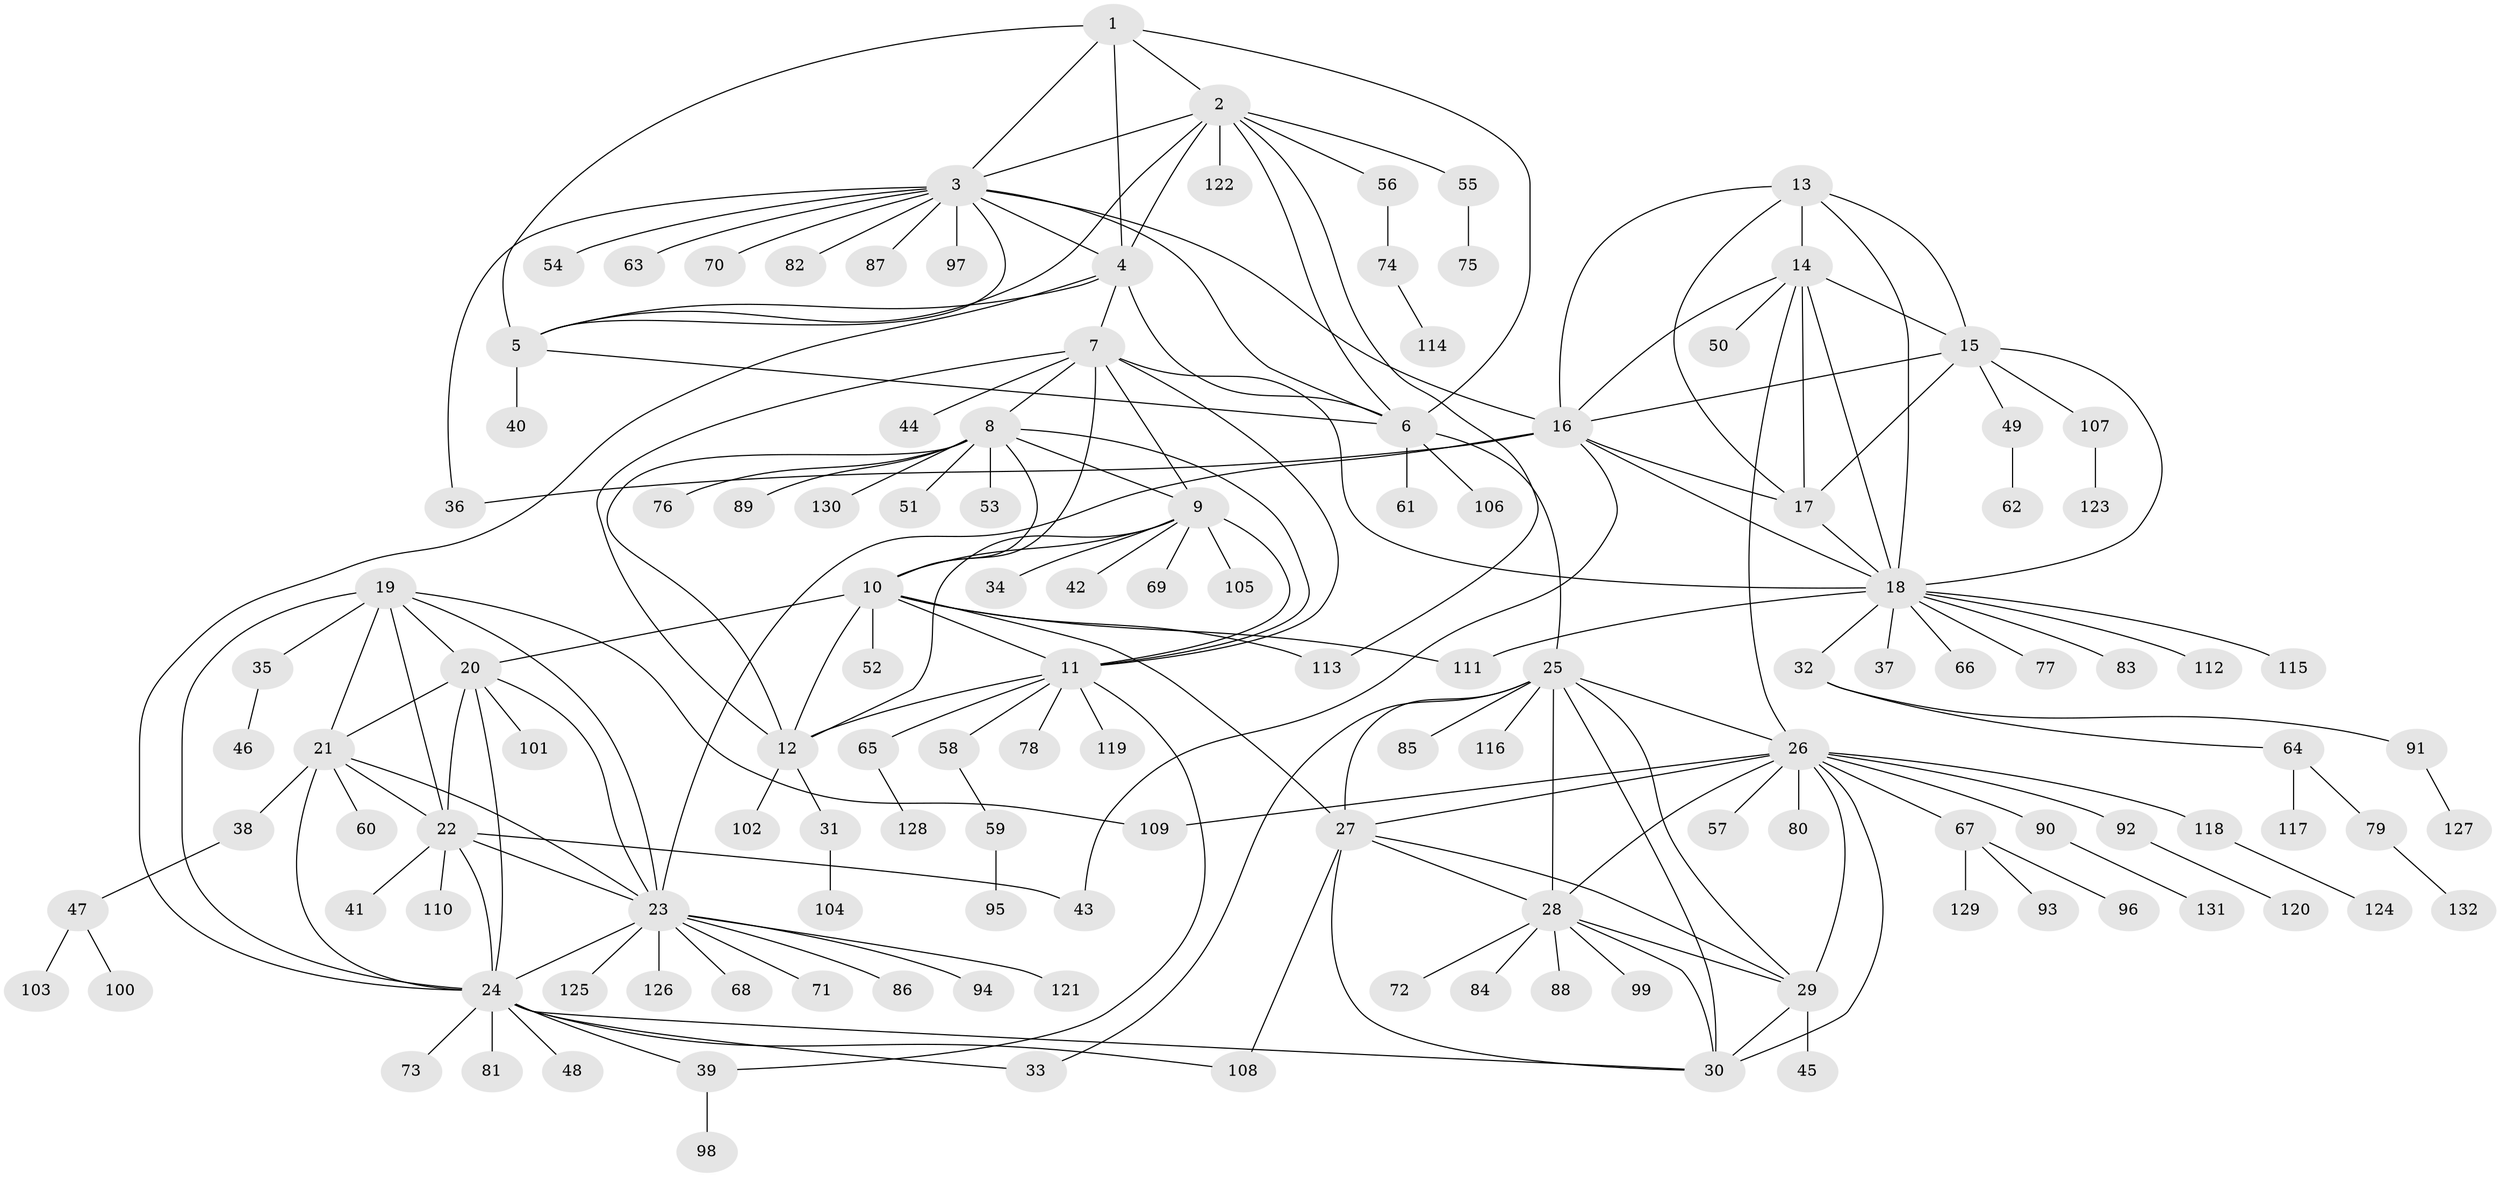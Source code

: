 // coarse degree distribution, {3: 0.0392156862745098, 10: 0.0196078431372549, 6: 0.0392156862745098, 7: 0.029411764705882353, 8: 0.00980392156862745, 9: 0.00980392156862745, 11: 0.0196078431372549, 5: 0.029411764705882353, 4: 0.0196078431372549, 15: 0.00980392156862745, 13: 0.00980392156862745, 12: 0.0196078431372549, 2: 0.10784313725490197, 1: 0.6372549019607843}
// Generated by graph-tools (version 1.1) at 2025/24/03/03/25 07:24:12]
// undirected, 132 vertices, 195 edges
graph export_dot {
graph [start="1"]
  node [color=gray90,style=filled];
  1;
  2;
  3;
  4;
  5;
  6;
  7;
  8;
  9;
  10;
  11;
  12;
  13;
  14;
  15;
  16;
  17;
  18;
  19;
  20;
  21;
  22;
  23;
  24;
  25;
  26;
  27;
  28;
  29;
  30;
  31;
  32;
  33;
  34;
  35;
  36;
  37;
  38;
  39;
  40;
  41;
  42;
  43;
  44;
  45;
  46;
  47;
  48;
  49;
  50;
  51;
  52;
  53;
  54;
  55;
  56;
  57;
  58;
  59;
  60;
  61;
  62;
  63;
  64;
  65;
  66;
  67;
  68;
  69;
  70;
  71;
  72;
  73;
  74;
  75;
  76;
  77;
  78;
  79;
  80;
  81;
  82;
  83;
  84;
  85;
  86;
  87;
  88;
  89;
  90;
  91;
  92;
  93;
  94;
  95;
  96;
  97;
  98;
  99;
  100;
  101;
  102;
  103;
  104;
  105;
  106;
  107;
  108;
  109;
  110;
  111;
  112;
  113;
  114;
  115;
  116;
  117;
  118;
  119;
  120;
  121;
  122;
  123;
  124;
  125;
  126;
  127;
  128;
  129;
  130;
  131;
  132;
  1 -- 2;
  1 -- 3;
  1 -- 4;
  1 -- 5;
  1 -- 6;
  2 -- 3;
  2 -- 4;
  2 -- 5;
  2 -- 6;
  2 -- 55;
  2 -- 56;
  2 -- 113;
  2 -- 122;
  3 -- 4;
  3 -- 5;
  3 -- 6;
  3 -- 16;
  3 -- 36;
  3 -- 54;
  3 -- 63;
  3 -- 70;
  3 -- 82;
  3 -- 87;
  3 -- 97;
  4 -- 5;
  4 -- 6;
  4 -- 7;
  4 -- 24;
  5 -- 6;
  5 -- 40;
  6 -- 25;
  6 -- 61;
  6 -- 106;
  7 -- 8;
  7 -- 9;
  7 -- 10;
  7 -- 11;
  7 -- 12;
  7 -- 18;
  7 -- 44;
  8 -- 9;
  8 -- 10;
  8 -- 11;
  8 -- 12;
  8 -- 51;
  8 -- 53;
  8 -- 76;
  8 -- 89;
  8 -- 130;
  9 -- 10;
  9 -- 11;
  9 -- 12;
  9 -- 34;
  9 -- 42;
  9 -- 69;
  9 -- 105;
  10 -- 11;
  10 -- 12;
  10 -- 20;
  10 -- 27;
  10 -- 52;
  10 -- 111;
  10 -- 113;
  11 -- 12;
  11 -- 39;
  11 -- 58;
  11 -- 65;
  11 -- 78;
  11 -- 119;
  12 -- 31;
  12 -- 102;
  13 -- 14;
  13 -- 15;
  13 -- 16;
  13 -- 17;
  13 -- 18;
  14 -- 15;
  14 -- 16;
  14 -- 17;
  14 -- 18;
  14 -- 26;
  14 -- 50;
  15 -- 16;
  15 -- 17;
  15 -- 18;
  15 -- 49;
  15 -- 107;
  16 -- 17;
  16 -- 18;
  16 -- 23;
  16 -- 36;
  16 -- 43;
  17 -- 18;
  18 -- 32;
  18 -- 37;
  18 -- 66;
  18 -- 77;
  18 -- 83;
  18 -- 111;
  18 -- 112;
  18 -- 115;
  19 -- 20;
  19 -- 21;
  19 -- 22;
  19 -- 23;
  19 -- 24;
  19 -- 35;
  19 -- 109;
  20 -- 21;
  20 -- 22;
  20 -- 23;
  20 -- 24;
  20 -- 101;
  21 -- 22;
  21 -- 23;
  21 -- 24;
  21 -- 38;
  21 -- 60;
  22 -- 23;
  22 -- 24;
  22 -- 41;
  22 -- 43;
  22 -- 110;
  23 -- 24;
  23 -- 68;
  23 -- 71;
  23 -- 86;
  23 -- 94;
  23 -- 121;
  23 -- 125;
  23 -- 126;
  24 -- 30;
  24 -- 33;
  24 -- 39;
  24 -- 48;
  24 -- 73;
  24 -- 81;
  24 -- 108;
  25 -- 26;
  25 -- 27;
  25 -- 28;
  25 -- 29;
  25 -- 30;
  25 -- 33;
  25 -- 85;
  25 -- 116;
  26 -- 27;
  26 -- 28;
  26 -- 29;
  26 -- 30;
  26 -- 57;
  26 -- 67;
  26 -- 80;
  26 -- 90;
  26 -- 92;
  26 -- 109;
  26 -- 118;
  27 -- 28;
  27 -- 29;
  27 -- 30;
  27 -- 108;
  28 -- 29;
  28 -- 30;
  28 -- 72;
  28 -- 84;
  28 -- 88;
  28 -- 99;
  29 -- 30;
  29 -- 45;
  31 -- 104;
  32 -- 64;
  32 -- 91;
  35 -- 46;
  38 -- 47;
  39 -- 98;
  47 -- 100;
  47 -- 103;
  49 -- 62;
  55 -- 75;
  56 -- 74;
  58 -- 59;
  59 -- 95;
  64 -- 79;
  64 -- 117;
  65 -- 128;
  67 -- 93;
  67 -- 96;
  67 -- 129;
  74 -- 114;
  79 -- 132;
  90 -- 131;
  91 -- 127;
  92 -- 120;
  107 -- 123;
  118 -- 124;
}
